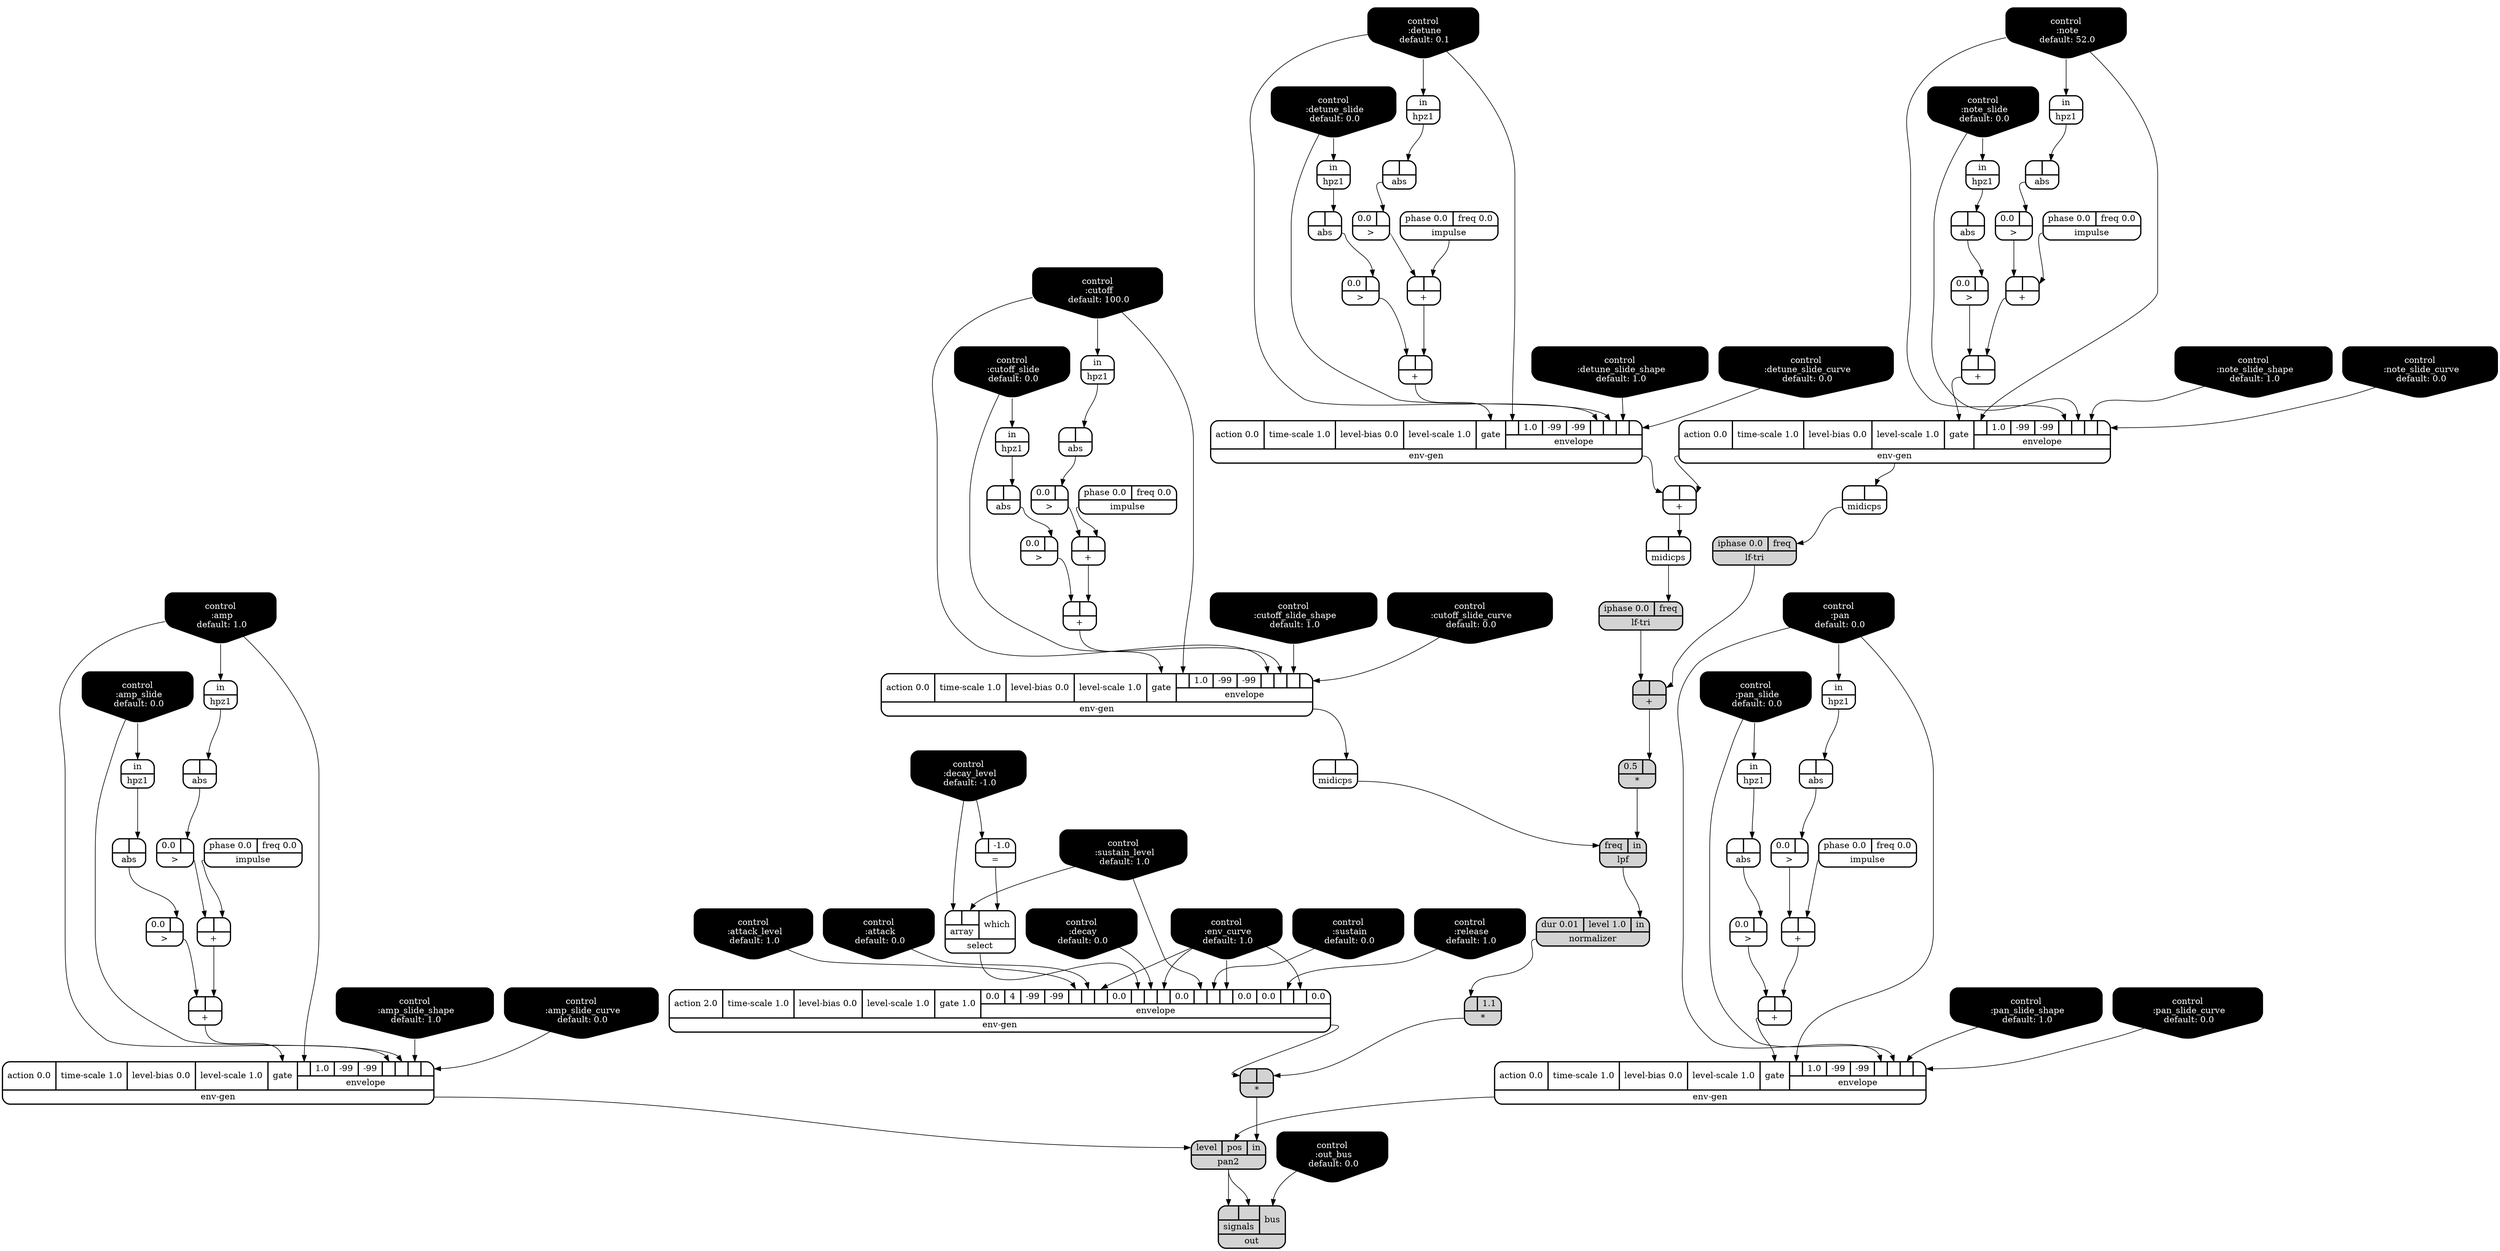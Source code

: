 digraph synthdef {
55 [label = "{{ <b> 0.5|<a> } |<__UG_NAME__>* }" style="filled, bold, rounded"  shape=record rankdir=LR];
86 [label = "{{ <b> |<a> 1.1} |<__UG_NAME__>* }" style="filled, bold, rounded"  shape=record rankdir=LR];
87 [label = "{{ <b> |<a> } |<__UG_NAME__>* }" style="filled, bold, rounded"  shape=record rankdir=LR];
33 [label = "{{ <b> |<a> } |<__UG_NAME__>+ }" style="bold, rounded" shape=record rankdir=LR];
37 [label = "{{ <b> |<a> } |<__UG_NAME__>+ }" style="bold, rounded" shape=record rankdir=LR];
45 [label = "{{ <b> |<a> } |<__UG_NAME__>+ }" style="bold, rounded" shape=record rankdir=LR];
49 [label = "{{ <b> |<a> } |<__UG_NAME__>+ }" style="bold, rounded" shape=record rankdir=LR];
51 [label = "{{ <b> |<a> } |<__UG_NAME__>+ }" style="bold, rounded" shape=record rankdir=LR];
54 [label = "{{ <b> |<a> } |<__UG_NAME__>+ }" style="filled, bold, rounded"  shape=record rankdir=LR];
60 [label = "{{ <b> |<a> } |<__UG_NAME__>+ }" style="bold, rounded" shape=record rankdir=LR];
64 [label = "{{ <b> |<a> } |<__UG_NAME__>+ }" style="bold, rounded" shape=record rankdir=LR];
74 [label = "{{ <b> |<a> } |<__UG_NAME__>+ }" style="bold, rounded" shape=record rankdir=LR];
81 [label = "{{ <b> |<a> } |<__UG_NAME__>+ }" style="bold, rounded" shape=record rankdir=LR];
85 [label = "{{ <b> |<a> } |<__UG_NAME__>+ }" style="bold, rounded" shape=record rankdir=LR];
92 [label = "{{ <b> |<a> } |<__UG_NAME__>+ }" style="bold, rounded" shape=record rankdir=LR];
75 [label = "{{ <b> |<a> -1.0} |<__UG_NAME__>= }" style="bold, rounded" shape=record rankdir=LR];
32 [label = "{{ <b> 0.0|<a> } |<__UG_NAME__>\> }" style="bold, rounded" shape=record rankdir=LR];
36 [label = "{{ <b> 0.0|<a> } |<__UG_NAME__>\> }" style="bold, rounded" shape=record rankdir=LR];
44 [label = "{{ <b> 0.0|<a> } |<__UG_NAME__>\> }" style="bold, rounded" shape=record rankdir=LR];
48 [label = "{{ <b> 0.0|<a> } |<__UG_NAME__>\> }" style="bold, rounded" shape=record rankdir=LR];
59 [label = "{{ <b> 0.0|<a> } |<__UG_NAME__>\> }" style="bold, rounded" shape=record rankdir=LR];
63 [label = "{{ <b> 0.0|<a> } |<__UG_NAME__>\> }" style="bold, rounded" shape=record rankdir=LR];
73 [label = "{{ <b> 0.0|<a> } |<__UG_NAME__>\> }" style="bold, rounded" shape=record rankdir=LR];
80 [label = "{{ <b> 0.0|<a> } |<__UG_NAME__>\> }" style="bold, rounded" shape=record rankdir=LR];
84 [label = "{{ <b> 0.0|<a> } |<__UG_NAME__>\> }" style="bold, rounded" shape=record rankdir=LR];
91 [label = "{{ <b> 0.0|<a> } |<__UG_NAME__>\> }" style="bold, rounded" shape=record rankdir=LR];
31 [label = "{{ <b> |<a> } |<__UG_NAME__>abs }" style="bold, rounded" shape=record rankdir=LR];
35 [label = "{{ <b> |<a> } |<__UG_NAME__>abs }" style="bold, rounded" shape=record rankdir=LR];
43 [label = "{{ <b> |<a> } |<__UG_NAME__>abs }" style="bold, rounded" shape=record rankdir=LR];
47 [label = "{{ <b> |<a> } |<__UG_NAME__>abs }" style="bold, rounded" shape=record rankdir=LR];
58 [label = "{{ <b> |<a> } |<__UG_NAME__>abs }" style="bold, rounded" shape=record rankdir=LR];
62 [label = "{{ <b> |<a> } |<__UG_NAME__>abs }" style="bold, rounded" shape=record rankdir=LR];
72 [label = "{{ <b> |<a> } |<__UG_NAME__>abs }" style="bold, rounded" shape=record rankdir=LR];
79 [label = "{{ <b> |<a> } |<__UG_NAME__>abs }" style="bold, rounded" shape=record rankdir=LR];
83 [label = "{{ <b> |<a> } |<__UG_NAME__>abs }" style="bold, rounded" shape=record rankdir=LR];
90 [label = "{{ <b> |<a> } |<__UG_NAME__>abs }" style="bold, rounded" shape=record rankdir=LR];
0 [label = "control
 :note
 default: 52.0" shape=invhouse style="rounded, filled, bold" fillcolor=black fontcolor=white ]; 
1 [label = "control
 :note_slide
 default: 0.0" shape=invhouse style="rounded, filled, bold" fillcolor=black fontcolor=white ]; 
2 [label = "control
 :note_slide_shape
 default: 1.0" shape=invhouse style="rounded, filled, bold" fillcolor=black fontcolor=white ]; 
3 [label = "control
 :note_slide_curve
 default: 0.0" shape=invhouse style="rounded, filled, bold" fillcolor=black fontcolor=white ]; 
4 [label = "control
 :amp
 default: 1.0" shape=invhouse style="rounded, filled, bold" fillcolor=black fontcolor=white ]; 
5 [label = "control
 :amp_slide
 default: 0.0" shape=invhouse style="rounded, filled, bold" fillcolor=black fontcolor=white ]; 
6 [label = "control
 :amp_slide_shape
 default: 1.0" shape=invhouse style="rounded, filled, bold" fillcolor=black fontcolor=white ]; 
7 [label = "control
 :amp_slide_curve
 default: 0.0" shape=invhouse style="rounded, filled, bold" fillcolor=black fontcolor=white ]; 
8 [label = "control
 :pan
 default: 0.0" shape=invhouse style="rounded, filled, bold" fillcolor=black fontcolor=white ]; 
9 [label = "control
 :pan_slide
 default: 0.0" shape=invhouse style="rounded, filled, bold" fillcolor=black fontcolor=white ]; 
10 [label = "control
 :pan_slide_shape
 default: 1.0" shape=invhouse style="rounded, filled, bold" fillcolor=black fontcolor=white ]; 
11 [label = "control
 :pan_slide_curve
 default: 0.0" shape=invhouse style="rounded, filled, bold" fillcolor=black fontcolor=white ]; 
12 [label = "control
 :attack
 default: 0.0" shape=invhouse style="rounded, filled, bold" fillcolor=black fontcolor=white ]; 
13 [label = "control
 :decay
 default: 0.0" shape=invhouse style="rounded, filled, bold" fillcolor=black fontcolor=white ]; 
14 [label = "control
 :sustain
 default: 0.0" shape=invhouse style="rounded, filled, bold" fillcolor=black fontcolor=white ]; 
15 [label = "control
 :release
 default: 1.0" shape=invhouse style="rounded, filled, bold" fillcolor=black fontcolor=white ]; 
16 [label = "control
 :attack_level
 default: 1.0" shape=invhouse style="rounded, filled, bold" fillcolor=black fontcolor=white ]; 
17 [label = "control
 :decay_level
 default: -1.0" shape=invhouse style="rounded, filled, bold" fillcolor=black fontcolor=white ]; 
18 [label = "control
 :sustain_level
 default: 1.0" shape=invhouse style="rounded, filled, bold" fillcolor=black fontcolor=white ]; 
19 [label = "control
 :env_curve
 default: 1.0" shape=invhouse style="rounded, filled, bold" fillcolor=black fontcolor=white ]; 
20 [label = "control
 :cutoff
 default: 100.0" shape=invhouse style="rounded, filled, bold" fillcolor=black fontcolor=white ]; 
21 [label = "control
 :cutoff_slide
 default: 0.0" shape=invhouse style="rounded, filled, bold" fillcolor=black fontcolor=white ]; 
22 [label = "control
 :cutoff_slide_shape
 default: 1.0" shape=invhouse style="rounded, filled, bold" fillcolor=black fontcolor=white ]; 
23 [label = "control
 :cutoff_slide_curve
 default: 0.0" shape=invhouse style="rounded, filled, bold" fillcolor=black fontcolor=white ]; 
24 [label = "control
 :detune
 default: 0.1" shape=invhouse style="rounded, filled, bold" fillcolor=black fontcolor=white ]; 
25 [label = "control
 :detune_slide
 default: 0.0" shape=invhouse style="rounded, filled, bold" fillcolor=black fontcolor=white ]; 
26 [label = "control
 :detune_slide_shape
 default: 1.0" shape=invhouse style="rounded, filled, bold" fillcolor=black fontcolor=white ]; 
27 [label = "control
 :detune_slide_curve
 default: 0.0" shape=invhouse style="rounded, filled, bold" fillcolor=black fontcolor=white ]; 
28 [label = "control
 :out_bus
 default: 0.0" shape=invhouse style="rounded, filled, bold" fillcolor=black fontcolor=white ]; 
38 [label = "{{ <action> action 0.0|<time____scale> time-scale 1.0|<level____bias> level-bias 0.0|<level____scale> level-scale 1.0|<gate> gate|{{<envelope___control___0>|1.0|-99|-99|<envelope___control___4>|<envelope___control___5>|<envelope___control___6>|<envelope___control___7>}|envelope}} |<__UG_NAME__>env-gen }" style="bold, rounded" shape=record rankdir=LR];
50 [label = "{{ <action> action 0.0|<time____scale> time-scale 1.0|<level____bias> level-bias 0.0|<level____scale> level-scale 1.0|<gate> gate|{{<envelope___control___0>|1.0|-99|-99|<envelope___control___4>|<envelope___control___5>|<envelope___control___6>|<envelope___control___7>}|envelope}} |<__UG_NAME__>env-gen }" style="bold, rounded" shape=record rankdir=LR];
65 [label = "{{ <action> action 0.0|<time____scale> time-scale 1.0|<level____bias> level-bias 0.0|<level____scale> level-scale 1.0|<gate> gate|{{<envelope___control___0>|1.0|-99|-99|<envelope___control___4>|<envelope___control___5>|<envelope___control___6>|<envelope___control___7>}|envelope}} |<__UG_NAME__>env-gen }" style="bold, rounded" shape=record rankdir=LR];
77 [label = "{{ <action> action 2.0|<time____scale> time-scale 1.0|<level____bias> level-bias 0.0|<level____scale> level-scale 1.0|<gate> gate 1.0|{{0.0|4|-99|-99|<envelope___control___4>|<envelope___control___5>|<envelope___control___6>|0.0|<envelope___select___8>|<envelope___control___9>|<envelope___control___10>|0.0|<envelope___control___12>|<envelope___control___13>|<envelope___control___14>|0.0|0.0|<envelope___control___17>|<envelope___control___18>|0.0}|envelope}} |<__UG_NAME__>env-gen }" style="bold, rounded" shape=record rankdir=LR];
88 [label = "{{ <action> action 0.0|<time____scale> time-scale 1.0|<level____bias> level-bias 0.0|<level____scale> level-scale 1.0|<gate> gate|{{<envelope___control___0>|1.0|-99|-99|<envelope___control___4>|<envelope___control___5>|<envelope___control___6>|<envelope___control___7>}|envelope}} |<__UG_NAME__>env-gen }" style="bold, rounded" shape=record rankdir=LR];
93 [label = "{{ <action> action 0.0|<time____scale> time-scale 1.0|<level____bias> level-bias 0.0|<level____scale> level-scale 1.0|<gate> gate|{{<envelope___control___0>|1.0|-99|-99|<envelope___control___4>|<envelope___control___5>|<envelope___control___6>|<envelope___control___7>}|envelope}} |<__UG_NAME__>env-gen }" style="bold, rounded" shape=record rankdir=LR];
30 [label = "{{ <in> in} |<__UG_NAME__>hpz1 }" style="bold, rounded" shape=record rankdir=LR];
34 [label = "{{ <in> in} |<__UG_NAME__>hpz1 }" style="bold, rounded" shape=record rankdir=LR];
42 [label = "{{ <in> in} |<__UG_NAME__>hpz1 }" style="bold, rounded" shape=record rankdir=LR];
46 [label = "{{ <in> in} |<__UG_NAME__>hpz1 }" style="bold, rounded" shape=record rankdir=LR];
57 [label = "{{ <in> in} |<__UG_NAME__>hpz1 }" style="bold, rounded" shape=record rankdir=LR];
61 [label = "{{ <in> in} |<__UG_NAME__>hpz1 }" style="bold, rounded" shape=record rankdir=LR];
68 [label = "{{ <in> in} |<__UG_NAME__>hpz1 }" style="bold, rounded" shape=record rankdir=LR];
69 [label = "{{ <in> in} |<__UG_NAME__>hpz1 }" style="bold, rounded" shape=record rankdir=LR];
82 [label = "{{ <in> in} |<__UG_NAME__>hpz1 }" style="bold, rounded" shape=record rankdir=LR];
89 [label = "{{ <in> in} |<__UG_NAME__>hpz1 }" style="bold, rounded" shape=record rankdir=LR];
29 [label = "{{ <phase> phase 0.0|<freq> freq 0.0} |<__UG_NAME__>impulse }" style="bold, rounded" shape=record rankdir=LR];
41 [label = "{{ <phase> phase 0.0|<freq> freq 0.0} |<__UG_NAME__>impulse }" style="bold, rounded" shape=record rankdir=LR];
56 [label = "{{ <phase> phase 0.0|<freq> freq 0.0} |<__UG_NAME__>impulse }" style="bold, rounded" shape=record rankdir=LR];
71 [label = "{{ <phase> phase 0.0|<freq> freq 0.0} |<__UG_NAME__>impulse }" style="bold, rounded" shape=record rankdir=LR];
78 [label = "{{ <phase> phase 0.0|<freq> freq 0.0} |<__UG_NAME__>impulse }" style="bold, rounded" shape=record rankdir=LR];
40 [label = "{{ <iphase> iphase 0.0|<freq> freq} |<__UG_NAME__>lf-tri }" style="filled, bold, rounded"  shape=record rankdir=LR];
53 [label = "{{ <iphase> iphase 0.0|<freq> freq} |<__UG_NAME__>lf-tri }" style="filled, bold, rounded"  shape=record rankdir=LR];
67 [label = "{{ <freq> freq|<in> in} |<__UG_NAME__>lpf }" style="filled, bold, rounded"  shape=record rankdir=LR];
39 [label = "{{ <b> |<a> } |<__UG_NAME__>midicps }" style="bold, rounded" shape=record rankdir=LR];
52 [label = "{{ <b> |<a> } |<__UG_NAME__>midicps }" style="bold, rounded" shape=record rankdir=LR];
66 [label = "{{ <b> |<a> } |<__UG_NAME__>midicps }" style="bold, rounded" shape=record rankdir=LR];
70 [label = "{{ <dur> dur 0.01|<level> level 1.0|<in> in} |<__UG_NAME__>normalizer }" style="filled, bold, rounded"  shape=record rankdir=LR];
95 [label = "{{ {{<signals___pan2___0>|<signals___pan2___1>}|signals}|<bus> bus} |<__UG_NAME__>out }" style="filled, bold, rounded"  shape=record rankdir=LR];
94 [label = "{{ <level> level|<pos> pos|<in> in} |<__UG_NAME__>pan2 }" style="filled, bold, rounded"  shape=record rankdir=LR];
76 [label = "{{ {{<array___control___0>|<array___control___1>}|array}|<which> which} |<__UG_NAME__>select }" style="bold, rounded" shape=record rankdir=LR];

54:__UG_NAME__ -> 55:a ;
70:__UG_NAME__ -> 86:b ;
86:__UG_NAME__ -> 87:a ;
77:__UG_NAME__ -> 87:b ;
29:__UG_NAME__ -> 33:a ;
32:__UG_NAME__ -> 33:b ;
33:__UG_NAME__ -> 37:a ;
36:__UG_NAME__ -> 37:b ;
41:__UG_NAME__ -> 45:a ;
44:__UG_NAME__ -> 45:b ;
45:__UG_NAME__ -> 49:a ;
48:__UG_NAME__ -> 49:b ;
38:__UG_NAME__ -> 51:a ;
50:__UG_NAME__ -> 51:b ;
40:__UG_NAME__ -> 54:a ;
53:__UG_NAME__ -> 54:b ;
56:__UG_NAME__ -> 60:a ;
59:__UG_NAME__ -> 60:b ;
60:__UG_NAME__ -> 64:a ;
63:__UG_NAME__ -> 64:b ;
71:__UG_NAME__ -> 74:a ;
73:__UG_NAME__ -> 74:b ;
78:__UG_NAME__ -> 81:a ;
80:__UG_NAME__ -> 81:b ;
81:__UG_NAME__ -> 85:a ;
84:__UG_NAME__ -> 85:b ;
74:__UG_NAME__ -> 92:a ;
91:__UG_NAME__ -> 92:b ;
17:__UG_NAME__ -> 75:b ;
31:__UG_NAME__ -> 32:a ;
35:__UG_NAME__ -> 36:a ;
43:__UG_NAME__ -> 44:a ;
47:__UG_NAME__ -> 48:a ;
58:__UG_NAME__ -> 59:a ;
62:__UG_NAME__ -> 63:a ;
72:__UG_NAME__ -> 73:a ;
79:__UG_NAME__ -> 80:a ;
83:__UG_NAME__ -> 84:a ;
90:__UG_NAME__ -> 91:a ;
30:__UG_NAME__ -> 31:a ;
34:__UG_NAME__ -> 35:a ;
42:__UG_NAME__ -> 43:a ;
46:__UG_NAME__ -> 47:a ;
57:__UG_NAME__ -> 58:a ;
61:__UG_NAME__ -> 62:a ;
69:__UG_NAME__ -> 72:a ;
68:__UG_NAME__ -> 79:a ;
82:__UG_NAME__ -> 83:a ;
89:__UG_NAME__ -> 90:a ;
0:__UG_NAME__ -> 38:envelope___control___0 ;
0:__UG_NAME__ -> 38:envelope___control___4 ;
1:__UG_NAME__ -> 38:envelope___control___5 ;
2:__UG_NAME__ -> 38:envelope___control___6 ;
3:__UG_NAME__ -> 38:envelope___control___7 ;
37:__UG_NAME__ -> 38:gate ;
24:__UG_NAME__ -> 50:envelope___control___0 ;
24:__UG_NAME__ -> 50:envelope___control___4 ;
25:__UG_NAME__ -> 50:envelope___control___5 ;
26:__UG_NAME__ -> 50:envelope___control___6 ;
27:__UG_NAME__ -> 50:envelope___control___7 ;
49:__UG_NAME__ -> 50:gate ;
20:__UG_NAME__ -> 65:envelope___control___0 ;
20:__UG_NAME__ -> 65:envelope___control___4 ;
21:__UG_NAME__ -> 65:envelope___control___5 ;
22:__UG_NAME__ -> 65:envelope___control___6 ;
23:__UG_NAME__ -> 65:envelope___control___7 ;
64:__UG_NAME__ -> 65:gate ;
16:__UG_NAME__ -> 77:envelope___control___4 ;
12:__UG_NAME__ -> 77:envelope___control___5 ;
19:__UG_NAME__ -> 77:envelope___control___6 ;
76:__UG_NAME__ -> 77:envelope___select___8 ;
13:__UG_NAME__ -> 77:envelope___control___9 ;
19:__UG_NAME__ -> 77:envelope___control___10 ;
18:__UG_NAME__ -> 77:envelope___control___12 ;
14:__UG_NAME__ -> 77:envelope___control___13 ;
19:__UG_NAME__ -> 77:envelope___control___14 ;
15:__UG_NAME__ -> 77:envelope___control___17 ;
19:__UG_NAME__ -> 77:envelope___control___18 ;
8:__UG_NAME__ -> 88:envelope___control___0 ;
8:__UG_NAME__ -> 88:envelope___control___4 ;
9:__UG_NAME__ -> 88:envelope___control___5 ;
10:__UG_NAME__ -> 88:envelope___control___6 ;
11:__UG_NAME__ -> 88:envelope___control___7 ;
85:__UG_NAME__ -> 88:gate ;
4:__UG_NAME__ -> 93:envelope___control___0 ;
4:__UG_NAME__ -> 93:envelope___control___4 ;
5:__UG_NAME__ -> 93:envelope___control___5 ;
6:__UG_NAME__ -> 93:envelope___control___6 ;
7:__UG_NAME__ -> 93:envelope___control___7 ;
92:__UG_NAME__ -> 93:gate ;
0:__UG_NAME__ -> 30:in ;
1:__UG_NAME__ -> 34:in ;
24:__UG_NAME__ -> 42:in ;
25:__UG_NAME__ -> 46:in ;
20:__UG_NAME__ -> 57:in ;
21:__UG_NAME__ -> 61:in ;
8:__UG_NAME__ -> 68:in ;
4:__UG_NAME__ -> 69:in ;
9:__UG_NAME__ -> 82:in ;
5:__UG_NAME__ -> 89:in ;
39:__UG_NAME__ -> 40:freq ;
52:__UG_NAME__ -> 53:freq ;
55:__UG_NAME__ -> 67:in ;
66:__UG_NAME__ -> 67:freq ;
38:__UG_NAME__ -> 39:a ;
51:__UG_NAME__ -> 52:a ;
65:__UG_NAME__ -> 66:a ;
67:__UG_NAME__ -> 70:in ;
28:__UG_NAME__ -> 95:bus ;
94:__UG_NAME__ -> 95:signals___pan2___0 ;
94:__UG_NAME__ -> 95:signals___pan2___1 ;
87:__UG_NAME__ -> 94:in ;
88:__UG_NAME__ -> 94:pos ;
93:__UG_NAME__ -> 94:level ;
75:__UG_NAME__ -> 76:which ;
17:__UG_NAME__ -> 76:array___control___0 ;
18:__UG_NAME__ -> 76:array___control___1 ;

}